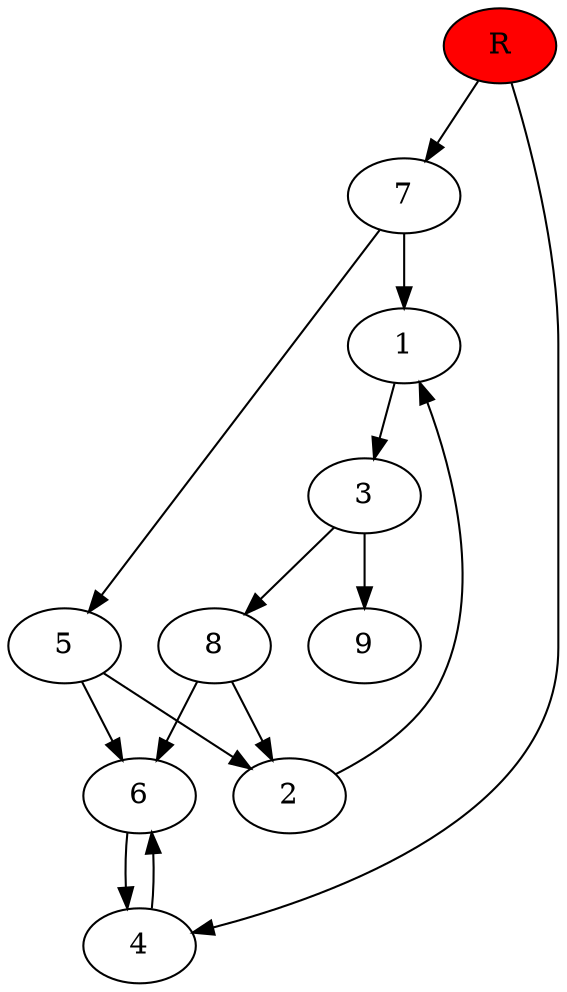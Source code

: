digraph prb21139 {
	1
	2
	3
	4
	5
	6
	7
	8
	R [fillcolor="#ff0000" style=filled]
	1 -> 3
	2 -> 1
	3 -> 8
	3 -> 9
	4 -> 6
	5 -> 2
	5 -> 6
	6 -> 4
	7 -> 1
	7 -> 5
	8 -> 2
	8 -> 6
	R -> 4
	R -> 7
}
